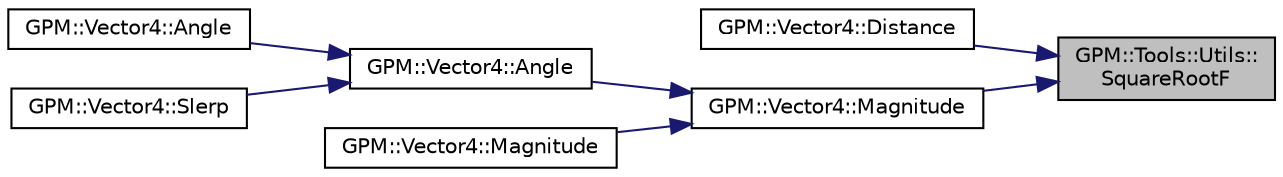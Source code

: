 digraph "GPM::Tools::Utils::SquareRootF"
{
 // INTERACTIVE_SVG=YES
 // LATEX_PDF_SIZE
  edge [fontname="Helvetica",fontsize="10",labelfontname="Helvetica",labelfontsize="10"];
  node [fontname="Helvetica",fontsize="10",shape=record];
  rankdir="RL";
  Node134 [label="GPM::Tools::Utils::\lSquareRootF",height=0.2,width=0.4,color="black", fillcolor="grey75", style="filled", fontcolor="black",tooltip="Return the square root of a numeric value with float precision."];
  Node134 -> Node135 [dir="back",color="midnightblue",fontsize="10",style="solid",fontname="Helvetica"];
  Node135 [label="GPM::Vector4::Distance",height=0.2,width=0.4,color="black", fillcolor="white", style="filled",URL="$struct_g_p_m_1_1_vector4.html#a7681d2d72bcbf1b83d8510b56b081b1f",tooltip="Calculate the distance between the vector and another."];
  Node134 -> Node136 [dir="back",color="midnightblue",fontsize="10",style="solid",fontname="Helvetica"];
  Node136 [label="GPM::Vector4::Magnitude",height=0.2,width=0.4,color="black", fillcolor="white", style="filled",URL="$struct_g_p_m_1_1_vector4.html#ae9e4e3e51a8a5131e1e88eaa348ea523",tooltip="Calculate the length of the vector."];
  Node136 -> Node137 [dir="back",color="midnightblue",fontsize="10",style="solid",fontname="Helvetica"];
  Node137 [label="GPM::Vector4::Angle",height=0.2,width=0.4,color="black", fillcolor="white", style="filled",URL="$struct_g_p_m_1_1_vector4.html#a3654f155d9ca1a07a13ba4e522b857d5",tooltip="Calculate the angle between two vectors in radiant."];
  Node137 -> Node138 [dir="back",color="midnightblue",fontsize="10",style="solid",fontname="Helvetica"];
  Node138 [label="GPM::Vector4::Angle",height=0.2,width=0.4,color="black", fillcolor="white", style="filled",URL="$struct_g_p_m_1_1_vector4.html#a2b7e05db7d60ae33caaaa9cf1c42a98c",tooltip="Calculate the angle between two vectors in radiant."];
  Node137 -> Node139 [dir="back",color="midnightblue",fontsize="10",style="solid",fontname="Helvetica"];
  Node139 [label="GPM::Vector4::Slerp",height=0.2,width=0.4,color="black", fillcolor="white", style="filled",URL="$struct_g_p_m_1_1_vector4.html#a63b37e497566e5ae18ec1d684ff8012d",tooltip="Return the start vector moving to the end vector at step interpolationCoefficient."];
  Node136 -> Node140 [dir="back",color="midnightblue",fontsize="10",style="solid",fontname="Helvetica"];
  Node140 [label="GPM::Vector4::Magnitude",height=0.2,width=0.4,color="black", fillcolor="white", style="filled",URL="$struct_g_p_m_1_1_vector4.html#af297d45336873a71c9836f61f8e54ff3",tooltip="Calculate the length of the vector."];
}
